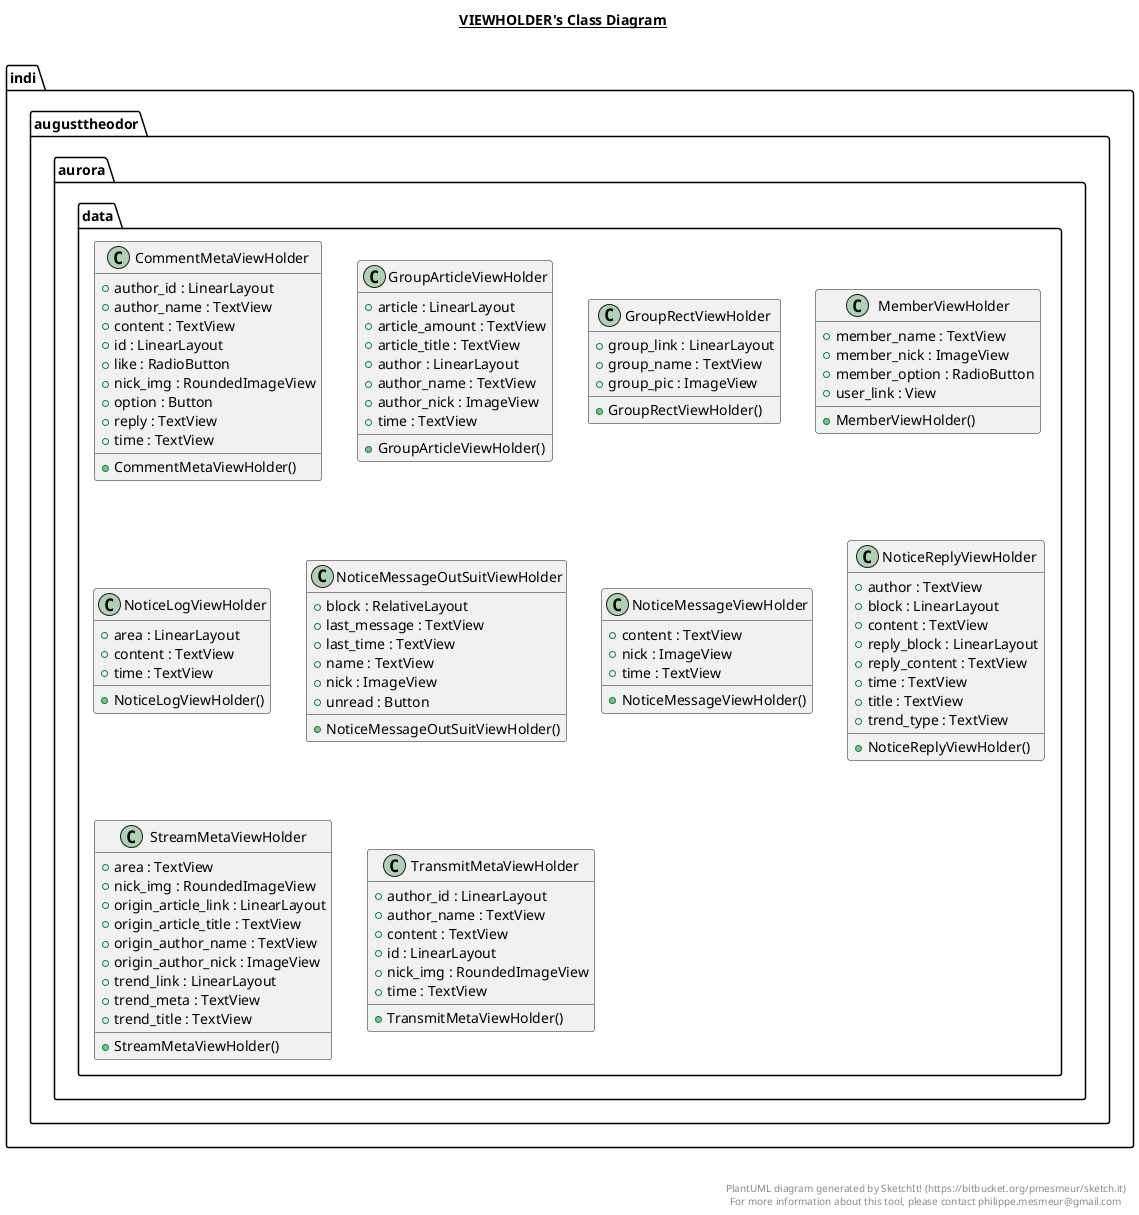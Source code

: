 @startuml

title __VIEWHOLDER's Class Diagram__\n








namespace indi.augusttheodor.aurora {
      namespace data {
        class indi.augusttheodor.aurora.data.CommentMetaViewHolder {
            + author_id : LinearLayout
            + author_name : TextView
            + content : TextView
            + id : LinearLayout
            + like : RadioButton
            + nick_img : RoundedImageView
            + option : Button
            + reply : TextView
            + time : TextView
            + CommentMetaViewHolder()
        }
      }
    }
  




namespace indi.augusttheodor.aurora {
      namespace data {
        class indi.augusttheodor.aurora.data.GroupArticleViewHolder {
            + article : LinearLayout
            + article_amount : TextView
            + article_title : TextView
            + author : LinearLayout
            + author_name : TextView
            + author_nick : ImageView
            + time : TextView
            + GroupArticleViewHolder()
        }
      }
    }
  









namespace indi.augusttheodor.aurora {
      namespace data {
        class indi.augusttheodor.aurora.data.GroupRectViewHolder {
            + group_link : LinearLayout
            + group_name : TextView
            + group_pic : ImageView
            + GroupRectViewHolder()
        }
      }
    }
  





namespace indi.augusttheodor.aurora {
      namespace data {
        class indi.augusttheodor.aurora.data.MemberViewHolder {
            + member_name : TextView
            + member_nick : ImageView
            + member_option : RadioButton
            + user_link : View
            + MemberViewHolder()
        }
      }
    }
  





namespace indi.augusttheodor.aurora {
      namespace data {
        class indi.augusttheodor.aurora.data.NoticeLogViewHolder {
            + area : LinearLayout
            + content : TextView
            + time : TextView
            + NoticeLogViewHolder()
        }
      }
    }
  




namespace indi.augusttheodor.aurora {
      namespace data {
        class indi.augusttheodor.aurora.data.NoticeMessageOutSuitViewHolder {
            + block : RelativeLayout
            + last_message : TextView
            + last_time : TextView
            + name : TextView
            + nick : ImageView
            + unread : Button
            + NoticeMessageOutSuitViewHolder()
        }
      }
    }
  


namespace indi.augusttheodor.aurora {
      namespace data {
        class indi.augusttheodor.aurora.data.NoticeMessageViewHolder {
            + content : TextView
            + nick : ImageView
            + time : TextView
            + NoticeMessageViewHolder()
        }
      }
    }
  


namespace indi.augusttheodor.aurora {
      namespace data {
        class indi.augusttheodor.aurora.data.NoticeReplyViewHolder {
            + author : TextView
            + block : LinearLayout
            + content : TextView
            + reply_block : LinearLayout
            + reply_content : TextView
            + time : TextView
            + title : TextView
            + trend_type : TextView
            + NoticeReplyViewHolder()
        }
      }
    }
  


  



  


namespace indi.augusttheodor.aurora {
      namespace data {
        class indi.augusttheodor.aurora.data.StreamMetaViewHolder {
            + area : TextView
            + nick_img : RoundedImageView
            + origin_article_link : LinearLayout
            + origin_article_title : TextView
            + origin_author_name : TextView
            + origin_author_nick : ImageView
            + trend_link : LinearLayout
            + trend_meta : TextView
            + trend_title : TextView
            + StreamMetaViewHolder()
        }
      }
    }
  



  




  




  




  


namespace indi.augusttheodor.aurora {
      namespace data {
        class indi.augusttheodor.aurora.data.TransmitMetaViewHolder {
            + author_id : LinearLayout
            + author_name : TextView
            + content : TextView
            + id : LinearLayout
            + nick_img : RoundedImageView
            + time : TextView
            + TransmitMetaViewHolder()
        }
      }
    }
  


  




right footer


PlantUML diagram generated by SketchIt! (https://bitbucket.org/pmesmeur/sketch.it)
For more information about this tool, please contact philippe.mesmeur@gmail.com
endfooter

@enduml
